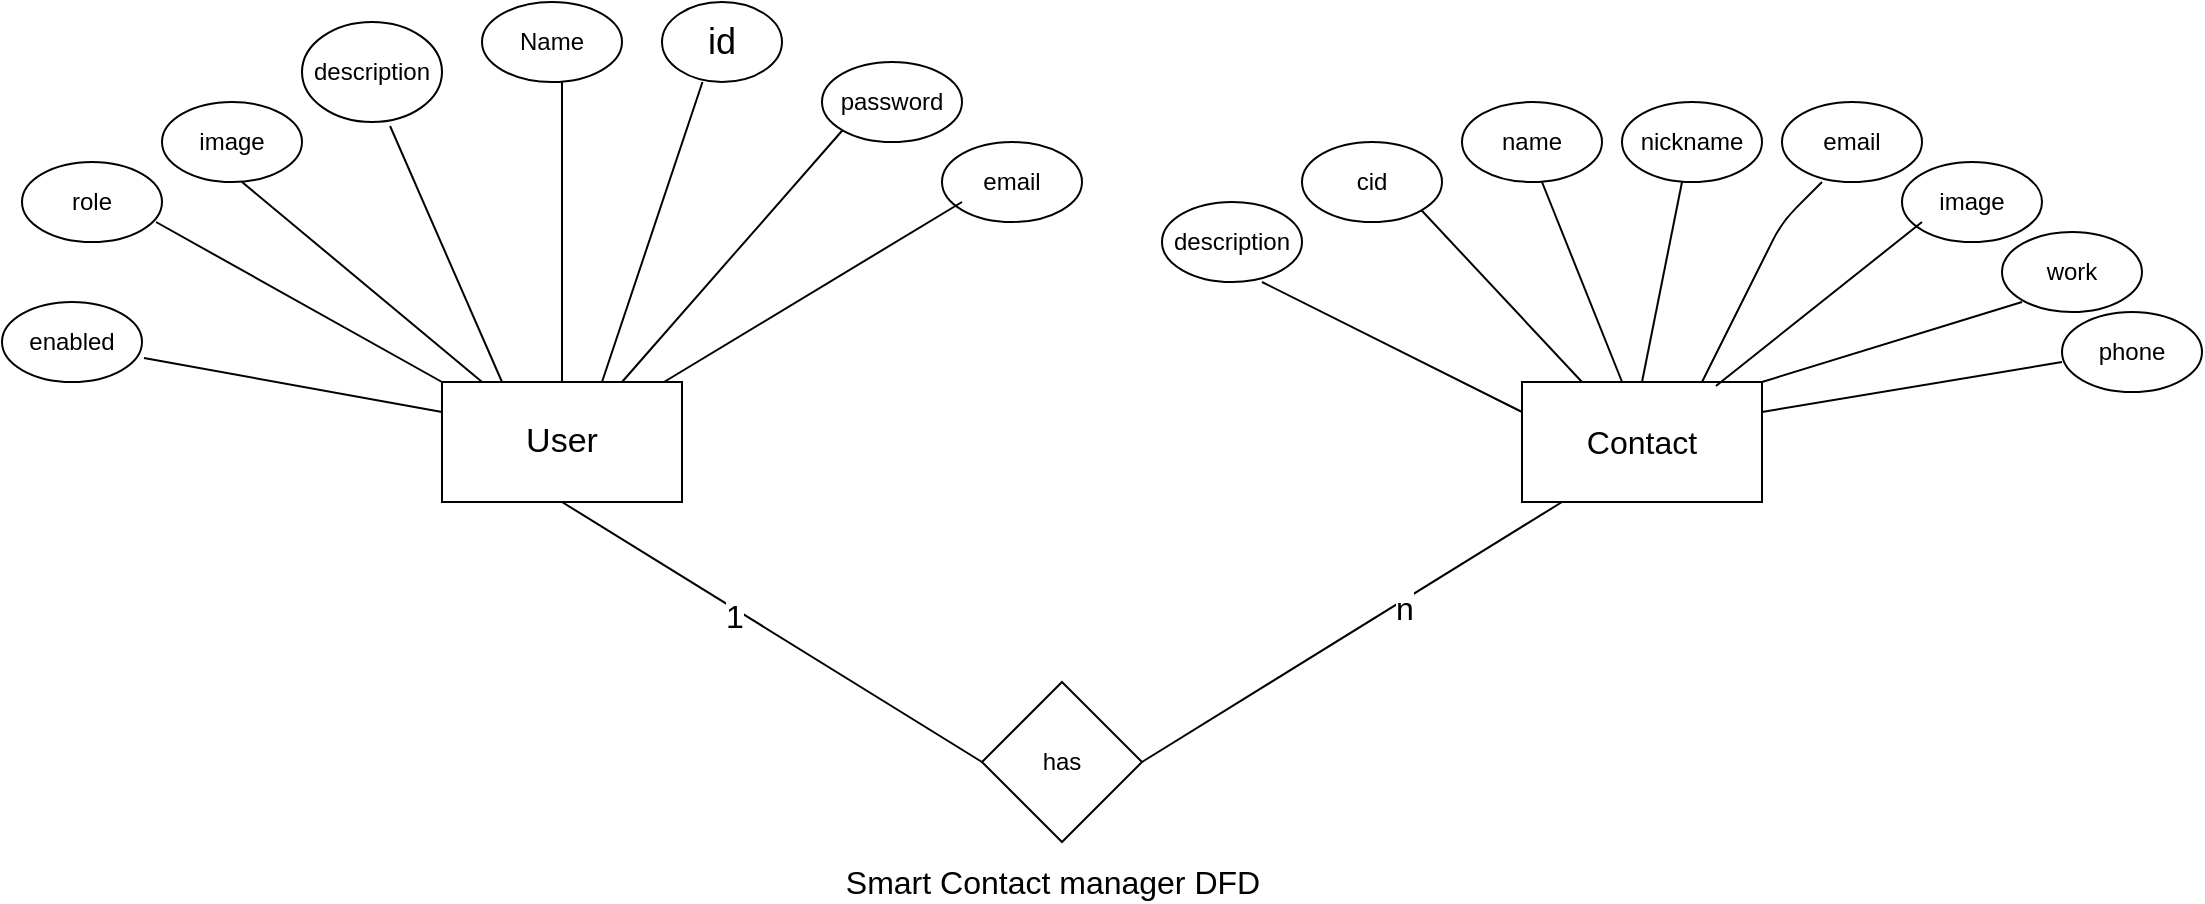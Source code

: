 <mxfile version="14.5.10" type="device"><diagram id="I4jUwITr9Batq5cdrFyg" name="Page-1"><mxGraphModel dx="1718" dy="482" grid="1" gridSize="10" guides="1" tooltips="1" connect="1" arrows="1" fold="1" page="1" pageScale="1" pageWidth="850" pageHeight="1100" math="0" shadow="0"><root><mxCell id="0"/><mxCell id="1" parent="0"/><mxCell id="iSC_0p3Odr3dS3CfVoYC-1" value="&lt;font style=&quot;font-size: 17px&quot;&gt;User&lt;/font&gt;" style="rounded=0;whiteSpace=wrap;html=1;" vertex="1" parent="1"><mxGeometry x="-620" y="250" width="120" height="60" as="geometry"/></mxCell><mxCell id="iSC_0p3Odr3dS3CfVoYC-2" value="&lt;font style=&quot;font-size: 16px&quot;&gt;Contact&lt;/font&gt;" style="rounded=0;whiteSpace=wrap;html=1;" vertex="1" parent="1"><mxGeometry x="-80" y="250" width="120" height="60" as="geometry"/></mxCell><mxCell id="iSC_0p3Odr3dS3CfVoYC-3" value="&lt;font style=&quot;font-size: 18px&quot;&gt;id&lt;/font&gt;" style="ellipse;whiteSpace=wrap;html=1;" vertex="1" parent="1"><mxGeometry x="-510" y="60" width="60" height="40" as="geometry"/></mxCell><mxCell id="iSC_0p3Odr3dS3CfVoYC-4" value="password" style="ellipse;whiteSpace=wrap;html=1;" vertex="1" parent="1"><mxGeometry x="-430" y="90" width="70" height="40" as="geometry"/></mxCell><mxCell id="iSC_0p3Odr3dS3CfVoYC-5" value="image" style="ellipse;whiteSpace=wrap;html=1;" vertex="1" parent="1"><mxGeometry x="-760" y="110" width="70" height="40" as="geometry"/></mxCell><mxCell id="iSC_0p3Odr3dS3CfVoYC-6" value="Name" style="ellipse;whiteSpace=wrap;html=1;" vertex="1" parent="1"><mxGeometry x="-600" y="60" width="70" height="40" as="geometry"/></mxCell><mxCell id="iSC_0p3Odr3dS3CfVoYC-7" value="email" style="ellipse;whiteSpace=wrap;html=1;" vertex="1" parent="1"><mxGeometry x="-370" y="130" width="70" height="40" as="geometry"/></mxCell><mxCell id="iSC_0p3Odr3dS3CfVoYC-18" value="description" style="ellipse;whiteSpace=wrap;html=1;" vertex="1" parent="1"><mxGeometry x="-690" y="70" width="70" height="50" as="geometry"/></mxCell><mxCell id="iSC_0p3Odr3dS3CfVoYC-19" value="role" style="ellipse;whiteSpace=wrap;html=1;" vertex="1" parent="1"><mxGeometry x="-830" y="140" width="70" height="40" as="geometry"/></mxCell><mxCell id="iSC_0p3Odr3dS3CfVoYC-21" value="enabled" style="ellipse;whiteSpace=wrap;html=1;" vertex="1" parent="1"><mxGeometry x="-840" y="210" width="70" height="40" as="geometry"/></mxCell><mxCell id="iSC_0p3Odr3dS3CfVoYC-22" value="" style="endArrow=none;html=1;entryX=0.629;entryY=1.04;entryDx=0;entryDy=0;entryPerimeter=0;exitX=0.25;exitY=0;exitDx=0;exitDy=0;exitPerimeter=0;" edge="1" parent="1" source="iSC_0p3Odr3dS3CfVoYC-1" target="iSC_0p3Odr3dS3CfVoYC-18"><mxGeometry width="50" height="50" relative="1" as="geometry"><mxPoint x="-590" y="240" as="sourcePoint"/><mxPoint x="-510" y="230" as="targetPoint"/></mxGeometry></mxCell><mxCell id="iSC_0p3Odr3dS3CfVoYC-24" value="" style="endArrow=none;html=1;exitX=0.167;exitY=0;exitDx=0;exitDy=0;exitPerimeter=0;" edge="1" parent="1" source="iSC_0p3Odr3dS3CfVoYC-1"><mxGeometry width="50" height="50" relative="1" as="geometry"><mxPoint x="-600" y="230" as="sourcePoint"/><mxPoint x="-720" y="150" as="targetPoint"/><Array as="points"/></mxGeometry></mxCell><mxCell id="iSC_0p3Odr3dS3CfVoYC-27" value="" style="endArrow=none;html=1;entryX=0.629;entryY=1.04;entryDx=0;entryDy=0;entryPerimeter=0;exitX=0;exitY=0;exitDx=0;exitDy=0;" edge="1" parent="1" source="iSC_0p3Odr3dS3CfVoYC-1"><mxGeometry width="50" height="50" relative="1" as="geometry"><mxPoint x="-707.01" y="278" as="sourcePoint"/><mxPoint x="-762.98" y="170" as="targetPoint"/></mxGeometry></mxCell><mxCell id="iSC_0p3Odr3dS3CfVoYC-31" value="" style="endArrow=none;html=1;entryX=0;entryY=1;entryDx=0;entryDy=0;" edge="1" parent="1" target="iSC_0p3Odr3dS3CfVoYC-4"><mxGeometry width="50" height="50" relative="1" as="geometry"><mxPoint x="-530" y="250" as="sourcePoint"/><mxPoint x="-480" y="200" as="targetPoint"/></mxGeometry></mxCell><mxCell id="iSC_0p3Odr3dS3CfVoYC-33" value="" style="endArrow=none;html=1;entryX=0;entryY=1;entryDx=0;entryDy=0;" edge="1" parent="1"><mxGeometry width="50" height="50" relative="1" as="geometry"><mxPoint x="-540" y="250" as="sourcePoint"/><mxPoint x="-489.749" y="100.002" as="targetPoint"/></mxGeometry></mxCell><mxCell id="iSC_0p3Odr3dS3CfVoYC-37" value="" style="endArrow=none;html=1;entryX=0;entryY=0.25;entryDx=0;entryDy=0;exitX=1.014;exitY=0.7;exitDx=0;exitDy=0;exitPerimeter=0;" edge="1" parent="1" source="iSC_0p3Odr3dS3CfVoYC-21" target="iSC_0p3Odr3dS3CfVoYC-1"><mxGeometry width="50" height="50" relative="1" as="geometry"><mxPoint x="-750" y="290" as="sourcePoint"/><mxPoint x="-700" y="240" as="targetPoint"/></mxGeometry></mxCell><mxCell id="iSC_0p3Odr3dS3CfVoYC-38" value="" style="endArrow=none;html=1;exitX=0.5;exitY=0;exitDx=0;exitDy=0;" edge="1" parent="1" source="iSC_0p3Odr3dS3CfVoYC-1"><mxGeometry width="50" height="50" relative="1" as="geometry"><mxPoint x="-610" y="150" as="sourcePoint"/><mxPoint x="-560" y="100" as="targetPoint"/></mxGeometry></mxCell><mxCell id="iSC_0p3Odr3dS3CfVoYC-39" value="" style="endArrow=none;html=1;exitX=0.925;exitY=0;exitDx=0;exitDy=0;exitPerimeter=0;" edge="1" parent="1" source="iSC_0p3Odr3dS3CfVoYC-1"><mxGeometry width="50" height="50" relative="1" as="geometry"><mxPoint x="-410" y="210" as="sourcePoint"/><mxPoint x="-360" y="160" as="targetPoint"/></mxGeometry></mxCell><mxCell id="iSC_0p3Odr3dS3CfVoYC-40" value="cid" style="ellipse;whiteSpace=wrap;html=1;" vertex="1" parent="1"><mxGeometry x="-190" y="130" width="70" height="40" as="geometry"/></mxCell><mxCell id="iSC_0p3Odr3dS3CfVoYC-41" value="" style="endArrow=none;html=1;exitX=0.25;exitY=0;exitDx=0;exitDy=0;exitPerimeter=0;entryX=1;entryY=1;entryDx=0;entryDy=0;" edge="1" parent="1" source="iSC_0p3Odr3dS3CfVoYC-2" target="iSC_0p3Odr3dS3CfVoYC-40"><mxGeometry width="50" height="50" relative="1" as="geometry"><mxPoint x="-70" y="240" as="sourcePoint"/><mxPoint x="-120" y="170" as="targetPoint"/></mxGeometry></mxCell><mxCell id="iSC_0p3Odr3dS3CfVoYC-42" value="image" style="ellipse;whiteSpace=wrap;html=1;" vertex="1" parent="1"><mxGeometry x="110" y="140" width="70" height="40" as="geometry"/></mxCell><mxCell id="iSC_0p3Odr3dS3CfVoYC-43" value="nickname" style="ellipse;whiteSpace=wrap;html=1;" vertex="1" parent="1"><mxGeometry x="-30" y="110" width="70" height="40" as="geometry"/></mxCell><mxCell id="iSC_0p3Odr3dS3CfVoYC-44" value="name" style="ellipse;whiteSpace=wrap;html=1;" vertex="1" parent="1"><mxGeometry x="-110" y="110" width="70" height="40" as="geometry"/></mxCell><mxCell id="iSC_0p3Odr3dS3CfVoYC-45" value="description" style="ellipse;whiteSpace=wrap;html=1;" vertex="1" parent="1"><mxGeometry x="-260" y="160" width="70" height="40" as="geometry"/></mxCell><mxCell id="iSC_0p3Odr3dS3CfVoYC-46" value="work" style="ellipse;whiteSpace=wrap;html=1;" vertex="1" parent="1"><mxGeometry x="160" y="175" width="70" height="40" as="geometry"/></mxCell><mxCell id="iSC_0p3Odr3dS3CfVoYC-47" value="email" style="ellipse;whiteSpace=wrap;html=1;" vertex="1" parent="1"><mxGeometry x="50" y="110" width="70" height="40" as="geometry"/></mxCell><mxCell id="iSC_0p3Odr3dS3CfVoYC-49" value="" style="endArrow=none;html=1;exitX=0.808;exitY=0.033;exitDx=0;exitDy=0;exitPerimeter=0;entryX=1;entryY=1;entryDx=0;entryDy=0;" edge="1" parent="1" source="iSC_0p3Odr3dS3CfVoYC-2"><mxGeometry width="50" height="50" relative="1" as="geometry"><mxPoint x="200.25" y="255.86" as="sourcePoint"/><mxPoint x="119.999" y="170.002" as="targetPoint"/></mxGeometry></mxCell><mxCell id="iSC_0p3Odr3dS3CfVoYC-50" value="" style="endArrow=none;html=1;exitX=0.75;exitY=0;exitDx=0;exitDy=0;" edge="1" parent="1" source="iSC_0p3Odr3dS3CfVoYC-2"><mxGeometry width="50" height="50" relative="1" as="geometry"><mxPoint x="140.25" y="225.86" as="sourcePoint"/><mxPoint x="70" y="150" as="targetPoint"/><Array as="points"><mxPoint x="50" y="170"/></Array></mxGeometry></mxCell><mxCell id="iSC_0p3Odr3dS3CfVoYC-51" value="" style="endArrow=none;html=1;exitX=0.5;exitY=0;exitDx=0;exitDy=0;entryX=1;entryY=1;entryDx=0;entryDy=0;" edge="1" parent="1" source="iSC_0p3Odr3dS3CfVoYC-2"><mxGeometry width="50" height="50" relative="1" as="geometry"><mxPoint x="80.25" y="235.86" as="sourcePoint"/><mxPoint x="-0.001" y="150.002" as="targetPoint"/></mxGeometry></mxCell><mxCell id="iSC_0p3Odr3dS3CfVoYC-52" value="" style="endArrow=none;html=1;exitX=0.417;exitY=0;exitDx=0;exitDy=0;exitPerimeter=0;entryX=1;entryY=1;entryDx=0;entryDy=0;" edge="1" parent="1" source="iSC_0p3Odr3dS3CfVoYC-2"><mxGeometry width="50" height="50" relative="1" as="geometry"><mxPoint x="10.25" y="235.86" as="sourcePoint"/><mxPoint x="-70.001" y="150.002" as="targetPoint"/></mxGeometry></mxCell><mxCell id="iSC_0p3Odr3dS3CfVoYC-54" value="" style="endArrow=none;html=1;exitX=0;exitY=0.25;exitDx=0;exitDy=0;" edge="1" parent="1" source="iSC_0p3Odr3dS3CfVoYC-2"><mxGeometry width="50" height="50" relative="1" as="geometry"><mxPoint x="-260" y="250" as="sourcePoint"/><mxPoint x="-210" y="200" as="targetPoint"/></mxGeometry></mxCell><mxCell id="iSC_0p3Odr3dS3CfVoYC-55" value="" style="endArrow=none;html=1;exitX=1;exitY=0;exitDx=0;exitDy=0;" edge="1" parent="1" source="iSC_0p3Odr3dS3CfVoYC-2"><mxGeometry width="50" height="50" relative="1" as="geometry"><mxPoint x="110" y="260" as="sourcePoint"/><mxPoint x="170" y="210" as="targetPoint"/></mxGeometry></mxCell><mxCell id="iSC_0p3Odr3dS3CfVoYC-56" value="phone" style="ellipse;whiteSpace=wrap;html=1;" vertex="1" parent="1"><mxGeometry x="190" y="215" width="70" height="40" as="geometry"/></mxCell><mxCell id="iSC_0p3Odr3dS3CfVoYC-57" value="" style="endArrow=none;html=1;exitX=1;exitY=0.25;exitDx=0;exitDy=0;" edge="1" parent="1" source="iSC_0p3Odr3dS3CfVoYC-2"><mxGeometry width="50" height="50" relative="1" as="geometry"><mxPoint x="140" y="290" as="sourcePoint"/><mxPoint x="190" y="240" as="targetPoint"/></mxGeometry></mxCell><mxCell id="iSC_0p3Odr3dS3CfVoYC-58" value="has" style="rhombus;whiteSpace=wrap;html=1;" vertex="1" parent="1"><mxGeometry x="-350" y="400" width="80" height="80" as="geometry"/></mxCell><mxCell id="iSC_0p3Odr3dS3CfVoYC-59" value="" style="endArrow=none;html=1;exitX=0;exitY=0.5;exitDx=0;exitDy=0;" edge="1" parent="1" source="iSC_0p3Odr3dS3CfVoYC-58"><mxGeometry width="50" height="50" relative="1" as="geometry"><mxPoint x="-610" y="360" as="sourcePoint"/><mxPoint x="-560" y="310" as="targetPoint"/></mxGeometry></mxCell><mxCell id="iSC_0p3Odr3dS3CfVoYC-61" value="1" style="edgeLabel;html=1;align=center;verticalAlign=middle;resizable=0;points=[];fontSize=16;" vertex="1" connectable="0" parent="iSC_0p3Odr3dS3CfVoYC-59"><mxGeometry x="0.165" y="3" relative="1" as="geometry"><mxPoint as="offset"/></mxGeometry></mxCell><mxCell id="iSC_0p3Odr3dS3CfVoYC-60" value="" style="endArrow=none;html=1;exitX=1;exitY=0.5;exitDx=0;exitDy=0;" edge="1" parent="1" source="iSC_0p3Odr3dS3CfVoYC-58"><mxGeometry width="50" height="50" relative="1" as="geometry"><mxPoint x="-110" y="360" as="sourcePoint"/><mxPoint x="-60" y="310" as="targetPoint"/></mxGeometry></mxCell><mxCell id="iSC_0p3Odr3dS3CfVoYC-62" value="n" style="edgeLabel;html=1;align=center;verticalAlign=middle;resizable=0;points=[];fontSize=16;" vertex="1" connectable="0" parent="iSC_0p3Odr3dS3CfVoYC-60"><mxGeometry x="0.23" y="-3" relative="1" as="geometry"><mxPoint as="offset"/></mxGeometry></mxCell><mxCell id="iSC_0p3Odr3dS3CfVoYC-63" value="Smart Contact manager DFD" style="text;html=1;align=center;verticalAlign=middle;resizable=0;points=[];autosize=1;strokeColor=none;fontSize=16;" vertex="1" parent="1"><mxGeometry x="-425" y="490" width="220" height="20" as="geometry"/></mxCell></root></mxGraphModel></diagram></mxfile>